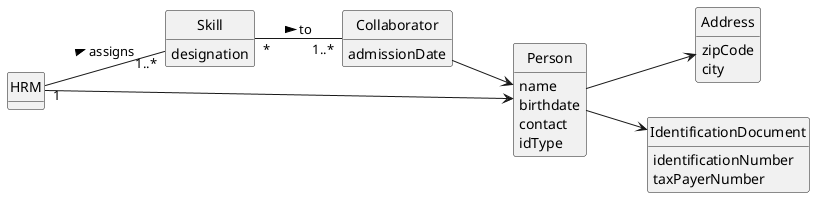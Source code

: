 @startuml
skinparam monochrome true
skinparam packageStyle rectangle
skinparam shadowing false

skinparam classAttributeIconSize 0
left to right direction

hide circle
hide methods

class HRM {
}

class Skill {
    designation
}

class Collaborator {
    admissionDate
}

class Person {
    name
    birthdate
    contact
    idType
}

class Address{
    zipCode
    city
}

class IdentificationDocument{
  identificationNumber
  taxPayerNumber
}

Person --> Address
HRM "1" -- "1..*" Skill : assigns >
HRM  -->  Person
Collaborator  -->  Person
Person  -->  IdentificationDocument

Skill "*" -- "1..*" Collaborator : to >
@enduml
